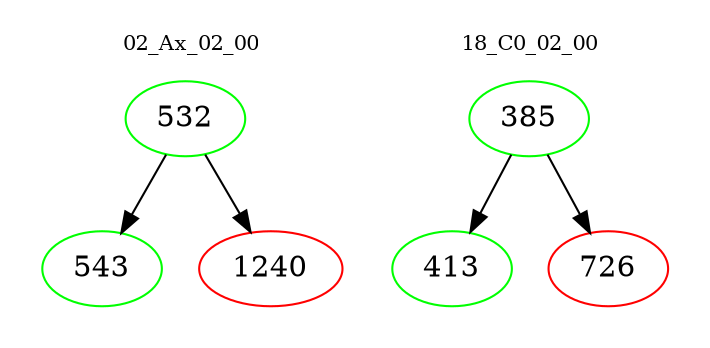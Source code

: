 digraph{
subgraph cluster_0 {
color = white
label = "02_Ax_02_00";
fontsize=10;
T0_532 [label="532", color="green"]
T0_532 -> T0_543 [color="black"]
T0_543 [label="543", color="green"]
T0_532 -> T0_1240 [color="black"]
T0_1240 [label="1240", color="red"]
}
subgraph cluster_1 {
color = white
label = "18_C0_02_00";
fontsize=10;
T1_385 [label="385", color="green"]
T1_385 -> T1_413 [color="black"]
T1_413 [label="413", color="green"]
T1_385 -> T1_726 [color="black"]
T1_726 [label="726", color="red"]
}
}
